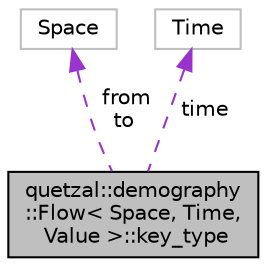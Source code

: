 digraph "quetzal::demography::Flow&lt; Space, Time, Value &gt;::key_type"
{
 // LATEX_PDF_SIZE
  edge [fontname="Helvetica",fontsize="10",labelfontname="Helvetica",labelfontsize="10"];
  node [fontname="Helvetica",fontsize="10",shape=record];
  Node1 [label="quetzal::demography\l::Flow\< Space, Time,\l Value \>::key_type",height=0.2,width=0.4,color="black", fillcolor="grey75", style="filled", fontcolor="black",tooltip="A class representing the spatio-temporal coordinates of the flow vector (time, origin and destination..."];
  Node2 -> Node1 [dir="back",color="darkorchid3",fontsize="10",style="dashed",label=" from\nto" ,fontname="Helvetica"];
  Node2 [label="Space",height=0.2,width=0.4,color="grey75", fillcolor="white", style="filled",tooltip=" "];
  Node3 -> Node1 [dir="back",color="darkorchid3",fontsize="10",style="dashed",label=" time" ,fontname="Helvetica"];
  Node3 [label="Time",height=0.2,width=0.4,color="grey75", fillcolor="white", style="filled",tooltip=" "];
}
